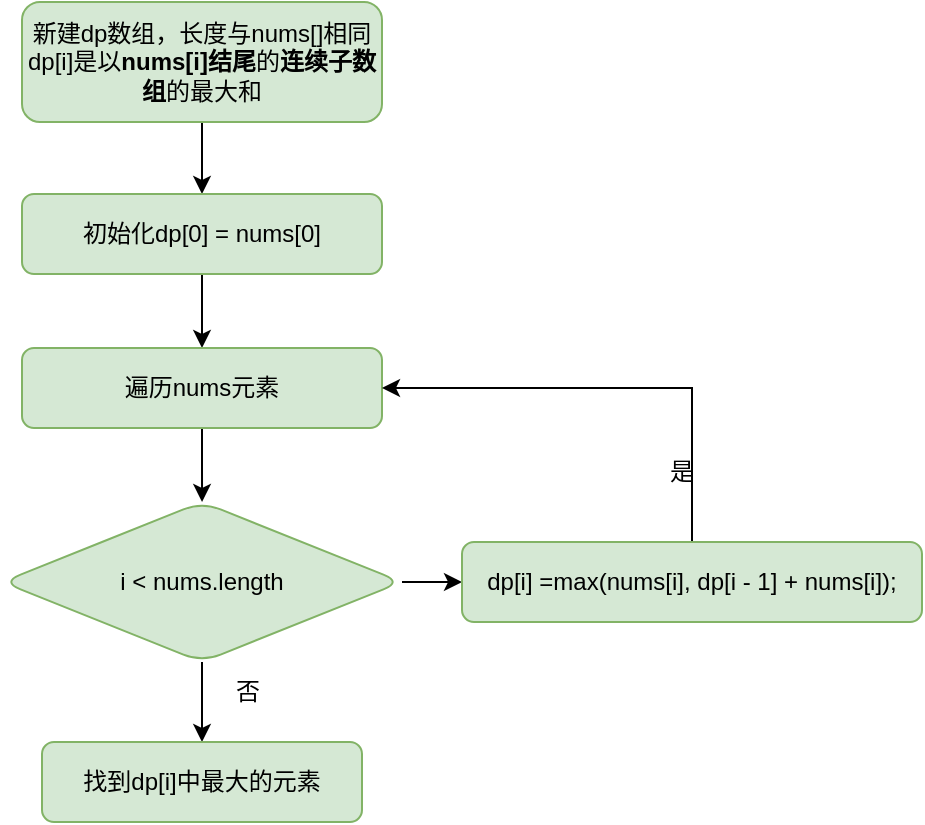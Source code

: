 <mxfile version="17.4.6" type="github">
  <diagram id="vW2YhJrZi2cBQ3EgaOuf" name="第 1 页">
    <mxGraphModel dx="978" dy="545" grid="1" gridSize="10" guides="1" tooltips="1" connect="1" arrows="1" fold="1" page="1" pageScale="1" pageWidth="827" pageHeight="1169" math="0" shadow="0">
      <root>
        <mxCell id="0" />
        <mxCell id="1" parent="0" />
        <mxCell id="00Nbcd-gsiype4ha2fb2-3" value="" style="edgeStyle=orthogonalEdgeStyle;rounded=0;orthogonalLoop=1;jettySize=auto;html=1;" edge="1" parent="1" source="00Nbcd-gsiype4ha2fb2-1" target="00Nbcd-gsiype4ha2fb2-2">
          <mxGeometry relative="1" as="geometry" />
        </mxCell>
        <mxCell id="00Nbcd-gsiype4ha2fb2-1" value="新建dp数组，长度与nums[]相同&lt;br&gt;dp[i]是以&lt;span style=&quot;font-weight: 600&quot; class=&quot;notion-enable-hover&quot;&gt;nums[i]结尾&lt;/span&gt;的&lt;span style=&quot;font-weight: 600&quot; class=&quot;notion-enable-hover&quot;&gt;连续子数组&lt;/span&gt;的最大和" style="rounded=1;whiteSpace=wrap;html=1;fillColor=#d5e8d4;strokeColor=#82b366;" vertex="1" parent="1">
          <mxGeometry x="250" y="50" width="180" height="60" as="geometry" />
        </mxCell>
        <mxCell id="00Nbcd-gsiype4ha2fb2-5" value="" style="edgeStyle=orthogonalEdgeStyle;rounded=0;orthogonalLoop=1;jettySize=auto;html=1;" edge="1" parent="1" source="00Nbcd-gsiype4ha2fb2-2" target="00Nbcd-gsiype4ha2fb2-4">
          <mxGeometry relative="1" as="geometry" />
        </mxCell>
        <mxCell id="00Nbcd-gsiype4ha2fb2-2" value="初始化dp[0] = nums[0]" style="rounded=1;whiteSpace=wrap;html=1;fillColor=#d5e8d4;strokeColor=#82b366;" vertex="1" parent="1">
          <mxGeometry x="250" y="146" width="180" height="40" as="geometry" />
        </mxCell>
        <mxCell id="00Nbcd-gsiype4ha2fb2-7" value="" style="edgeStyle=orthogonalEdgeStyle;rounded=0;orthogonalLoop=1;jettySize=auto;html=1;" edge="1" parent="1" source="00Nbcd-gsiype4ha2fb2-4">
          <mxGeometry relative="1" as="geometry">
            <mxPoint x="340.029" y="300" as="targetPoint" />
          </mxGeometry>
        </mxCell>
        <mxCell id="00Nbcd-gsiype4ha2fb2-4" value="遍历nums元素" style="rounded=1;whiteSpace=wrap;html=1;fillColor=#d5e8d4;strokeColor=#82b366;" vertex="1" parent="1">
          <mxGeometry x="250" y="223" width="180" height="40" as="geometry" />
        </mxCell>
        <mxCell id="00Nbcd-gsiype4ha2fb2-10" value="" style="edgeStyle=orthogonalEdgeStyle;rounded=0;orthogonalLoop=1;jettySize=auto;html=1;" edge="1" parent="1" source="00Nbcd-gsiype4ha2fb2-8" target="00Nbcd-gsiype4ha2fb2-9">
          <mxGeometry relative="1" as="geometry" />
        </mxCell>
        <mxCell id="00Nbcd-gsiype4ha2fb2-14" value="" style="edgeStyle=orthogonalEdgeStyle;rounded=0;orthogonalLoop=1;jettySize=auto;html=1;" edge="1" parent="1" source="00Nbcd-gsiype4ha2fb2-8" target="00Nbcd-gsiype4ha2fb2-13">
          <mxGeometry relative="1" as="geometry" />
        </mxCell>
        <mxCell id="00Nbcd-gsiype4ha2fb2-8" value="i &amp;lt; nums.length" style="rhombus;whiteSpace=wrap;html=1;fillColor=#d5e8d4;strokeColor=#82b366;rounded=1;" vertex="1" parent="1">
          <mxGeometry x="240" y="300" width="200" height="80" as="geometry" />
        </mxCell>
        <mxCell id="00Nbcd-gsiype4ha2fb2-9" value="找到dp[i]中最大的元素" style="whiteSpace=wrap;html=1;fillColor=#d5e8d4;strokeColor=#82b366;rounded=1;" vertex="1" parent="1">
          <mxGeometry x="260" y="420" width="160" height="40" as="geometry" />
        </mxCell>
        <mxCell id="00Nbcd-gsiype4ha2fb2-11" value="是" style="text;html=1;strokeColor=none;fillColor=none;align=center;verticalAlign=middle;whiteSpace=wrap;rounded=0;" vertex="1" parent="1">
          <mxGeometry x="550" y="270" width="60" height="30" as="geometry" />
        </mxCell>
        <mxCell id="00Nbcd-gsiype4ha2fb2-16" style="edgeStyle=orthogonalEdgeStyle;rounded=0;orthogonalLoop=1;jettySize=auto;html=1;exitX=0.5;exitY=0;exitDx=0;exitDy=0;entryX=1;entryY=0.5;entryDx=0;entryDy=0;" edge="1" parent="1" source="00Nbcd-gsiype4ha2fb2-13" target="00Nbcd-gsiype4ha2fb2-4">
          <mxGeometry relative="1" as="geometry" />
        </mxCell>
        <mxCell id="00Nbcd-gsiype4ha2fb2-13" value="&lt;span&gt;dp[i] =max(nums[i], dp[i - 1] + nums[i]);&lt;/span&gt;" style="whiteSpace=wrap;html=1;fillColor=#d5e8d4;strokeColor=#82b366;rounded=1;" vertex="1" parent="1">
          <mxGeometry x="470" y="320" width="230" height="40" as="geometry" />
        </mxCell>
        <mxCell id="00Nbcd-gsiype4ha2fb2-17" value="否" style="text;html=1;strokeColor=none;fillColor=none;align=center;verticalAlign=middle;whiteSpace=wrap;rounded=0;" vertex="1" parent="1">
          <mxGeometry x="350" y="380" width="26" height="30" as="geometry" />
        </mxCell>
      </root>
    </mxGraphModel>
  </diagram>
</mxfile>
